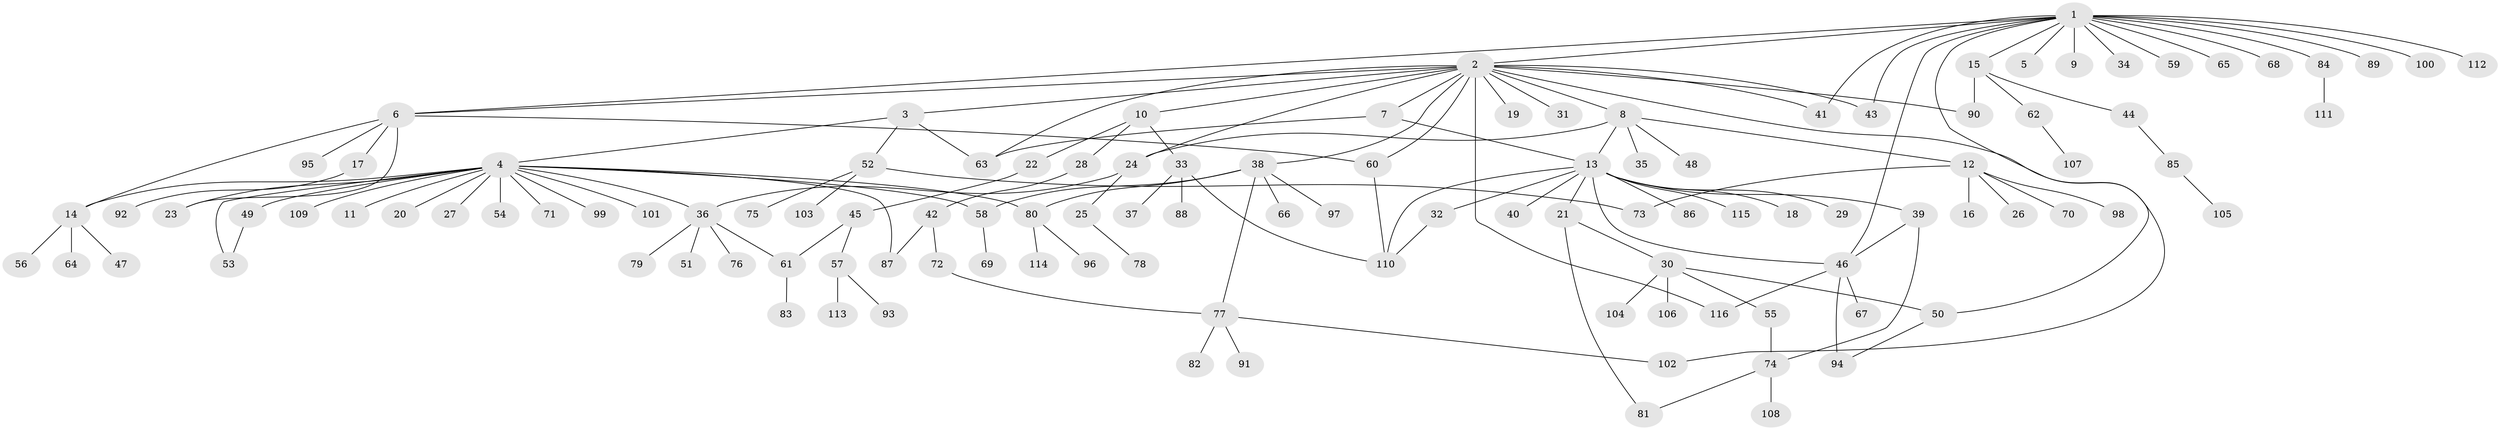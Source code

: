 // coarse degree distribution, {18: 0.011494252873563218, 15: 0.022988505747126436, 4: 0.06896551724137931, 1: 0.5402298850574713, 7: 0.022988505747126436, 3: 0.11494252873563218, 5: 0.04597701149425287, 9: 0.011494252873563218, 6: 0.011494252873563218, 2: 0.14942528735632185}
// Generated by graph-tools (version 1.1) at 2025/51/02/27/25 19:51:55]
// undirected, 116 vertices, 145 edges
graph export_dot {
graph [start="1"]
  node [color=gray90,style=filled];
  1;
  2;
  3;
  4;
  5;
  6;
  7;
  8;
  9;
  10;
  11;
  12;
  13;
  14;
  15;
  16;
  17;
  18;
  19;
  20;
  21;
  22;
  23;
  24;
  25;
  26;
  27;
  28;
  29;
  30;
  31;
  32;
  33;
  34;
  35;
  36;
  37;
  38;
  39;
  40;
  41;
  42;
  43;
  44;
  45;
  46;
  47;
  48;
  49;
  50;
  51;
  52;
  53;
  54;
  55;
  56;
  57;
  58;
  59;
  60;
  61;
  62;
  63;
  64;
  65;
  66;
  67;
  68;
  69;
  70;
  71;
  72;
  73;
  74;
  75;
  76;
  77;
  78;
  79;
  80;
  81;
  82;
  83;
  84;
  85;
  86;
  87;
  88;
  89;
  90;
  91;
  92;
  93;
  94;
  95;
  96;
  97;
  98;
  99;
  100;
  101;
  102;
  103;
  104;
  105;
  106;
  107;
  108;
  109;
  110;
  111;
  112;
  113;
  114;
  115;
  116;
  1 -- 2;
  1 -- 5;
  1 -- 6;
  1 -- 9;
  1 -- 15;
  1 -- 34;
  1 -- 41;
  1 -- 43;
  1 -- 46;
  1 -- 50;
  1 -- 59;
  1 -- 65;
  1 -- 68;
  1 -- 84;
  1 -- 89;
  1 -- 100;
  1 -- 112;
  2 -- 3;
  2 -- 6;
  2 -- 7;
  2 -- 8;
  2 -- 10;
  2 -- 19;
  2 -- 24;
  2 -- 31;
  2 -- 38;
  2 -- 41;
  2 -- 43;
  2 -- 60;
  2 -- 63;
  2 -- 90;
  2 -- 102;
  2 -- 116;
  3 -- 4;
  3 -- 52;
  3 -- 63;
  4 -- 11;
  4 -- 14;
  4 -- 20;
  4 -- 23;
  4 -- 27;
  4 -- 36;
  4 -- 49;
  4 -- 53;
  4 -- 54;
  4 -- 58;
  4 -- 71;
  4 -- 80;
  4 -- 87;
  4 -- 99;
  4 -- 101;
  4 -- 109;
  6 -- 14;
  6 -- 17;
  6 -- 23;
  6 -- 60;
  6 -- 95;
  7 -- 13;
  7 -- 63;
  8 -- 12;
  8 -- 13;
  8 -- 24;
  8 -- 35;
  8 -- 48;
  10 -- 22;
  10 -- 28;
  10 -- 33;
  12 -- 16;
  12 -- 26;
  12 -- 70;
  12 -- 73;
  12 -- 98;
  13 -- 18;
  13 -- 21;
  13 -- 29;
  13 -- 32;
  13 -- 39;
  13 -- 40;
  13 -- 46;
  13 -- 86;
  13 -- 110;
  13 -- 115;
  14 -- 47;
  14 -- 56;
  14 -- 64;
  15 -- 44;
  15 -- 62;
  15 -- 90;
  17 -- 92;
  21 -- 30;
  21 -- 81;
  22 -- 45;
  24 -- 25;
  24 -- 36;
  25 -- 78;
  28 -- 42;
  30 -- 50;
  30 -- 55;
  30 -- 104;
  30 -- 106;
  32 -- 110;
  33 -- 37;
  33 -- 88;
  33 -- 110;
  36 -- 51;
  36 -- 61;
  36 -- 76;
  36 -- 79;
  38 -- 58;
  38 -- 66;
  38 -- 77;
  38 -- 80;
  38 -- 97;
  39 -- 46;
  39 -- 74;
  42 -- 72;
  42 -- 87;
  44 -- 85;
  45 -- 57;
  45 -- 61;
  46 -- 67;
  46 -- 94;
  46 -- 116;
  49 -- 53;
  50 -- 94;
  52 -- 73;
  52 -- 75;
  52 -- 103;
  55 -- 74;
  57 -- 93;
  57 -- 113;
  58 -- 69;
  60 -- 110;
  61 -- 83;
  62 -- 107;
  72 -- 77;
  74 -- 81;
  74 -- 108;
  77 -- 82;
  77 -- 91;
  77 -- 102;
  80 -- 96;
  80 -- 114;
  84 -- 111;
  85 -- 105;
}
